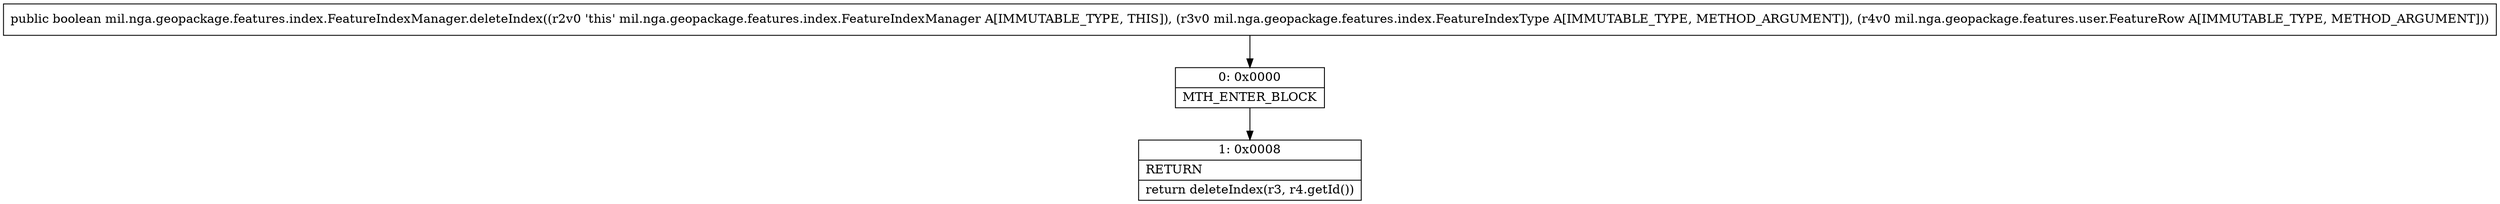 digraph "CFG formil.nga.geopackage.features.index.FeatureIndexManager.deleteIndex(Lmil\/nga\/geopackage\/features\/index\/FeatureIndexType;Lmil\/nga\/geopackage\/features\/user\/FeatureRow;)Z" {
Node_0 [shape=record,label="{0\:\ 0x0000|MTH_ENTER_BLOCK\l}"];
Node_1 [shape=record,label="{1\:\ 0x0008|RETURN\l|return deleteIndex(r3, r4.getId())\l}"];
MethodNode[shape=record,label="{public boolean mil.nga.geopackage.features.index.FeatureIndexManager.deleteIndex((r2v0 'this' mil.nga.geopackage.features.index.FeatureIndexManager A[IMMUTABLE_TYPE, THIS]), (r3v0 mil.nga.geopackage.features.index.FeatureIndexType A[IMMUTABLE_TYPE, METHOD_ARGUMENT]), (r4v0 mil.nga.geopackage.features.user.FeatureRow A[IMMUTABLE_TYPE, METHOD_ARGUMENT])) }"];
MethodNode -> Node_0;
Node_0 -> Node_1;
}

